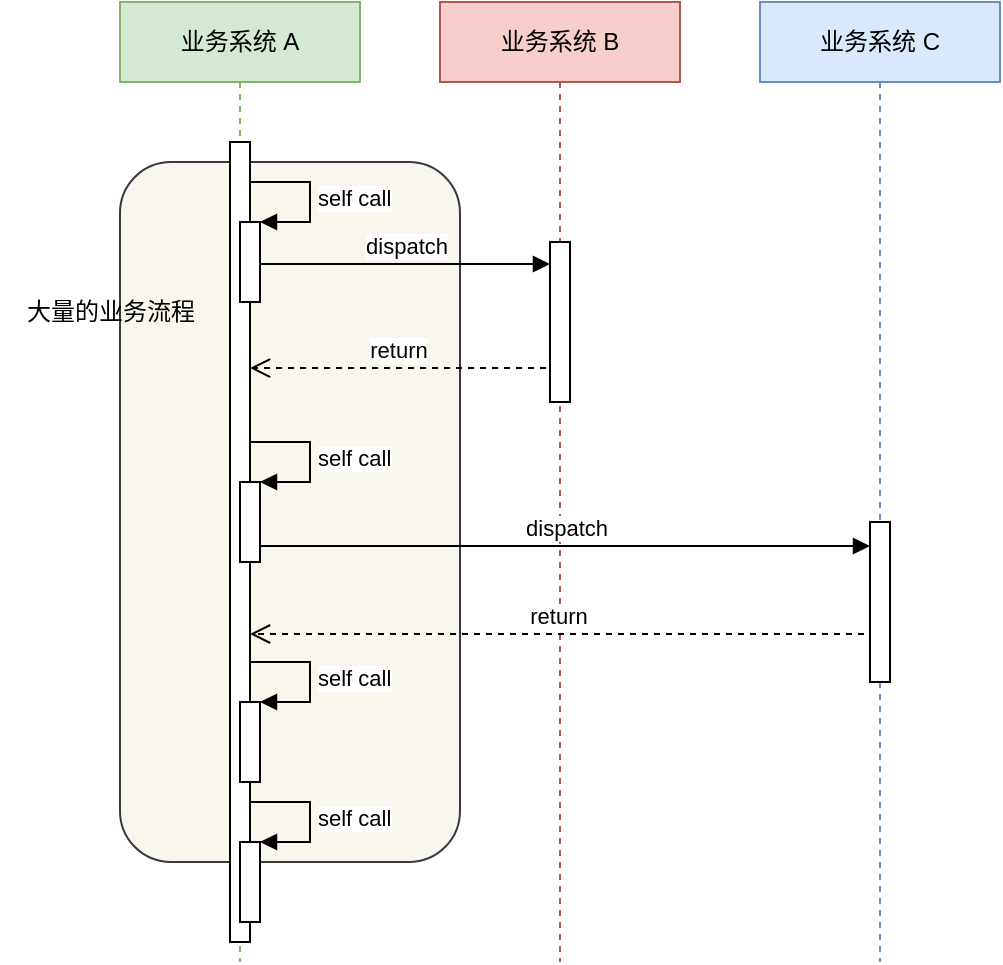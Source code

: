 <mxfile version="20.2.8" type="device" pages="5"><diagram id="PNyI2rZ4qLt_qRYYWeMd" name="第 1 页"><mxGraphModel dx="1186" dy="749" grid="1" gridSize="10" guides="1" tooltips="1" connect="1" arrows="1" fold="1" page="1" pageScale="1" pageWidth="900" pageHeight="1600" math="0" shadow="0"><root><mxCell id="0"/><mxCell id="1" parent="0"/><mxCell id="AWi3yvinFuGXT0X-SLVb-20" value="" style="rounded=1;whiteSpace=wrap;html=1;fillColor=#f9f7ed;strokeColor=#36393d;" parent="1" vertex="1"><mxGeometry x="200" y="200" width="170" height="350" as="geometry"/></mxCell><mxCell id="AWi3yvinFuGXT0X-SLVb-2" value="业务系统 A" style="shape=umlLifeline;perimeter=lifelinePerimeter;whiteSpace=wrap;html=1;container=1;collapsible=0;recursiveResize=0;outlineConnect=0;fillColor=#d5e8d4;strokeColor=#82b366;" parent="1" vertex="1"><mxGeometry x="200" y="120" width="120" height="480" as="geometry"/></mxCell><mxCell id="AWi3yvinFuGXT0X-SLVb-5" value="" style="html=1;points=[];perimeter=orthogonalPerimeter;" parent="AWi3yvinFuGXT0X-SLVb-2" vertex="1"><mxGeometry x="55" y="70" width="10" height="400" as="geometry"/></mxCell><mxCell id="AWi3yvinFuGXT0X-SLVb-7" value="" style="html=1;points=[];perimeter=orthogonalPerimeter;" parent="AWi3yvinFuGXT0X-SLVb-2" vertex="1"><mxGeometry x="60" y="110" width="10" height="40" as="geometry"/></mxCell><mxCell id="AWi3yvinFuGXT0X-SLVb-8" value="self call" style="edgeStyle=orthogonalEdgeStyle;html=1;align=left;spacingLeft=2;endArrow=block;rounded=0;entryX=1;entryY=0;" parent="AWi3yvinFuGXT0X-SLVb-2" target="AWi3yvinFuGXT0X-SLVb-7" edge="1"><mxGeometry relative="1" as="geometry"><mxPoint x="65" y="90" as="sourcePoint"/><Array as="points"><mxPoint x="95" y="90"/></Array></mxGeometry></mxCell><mxCell id="AWi3yvinFuGXT0X-SLVb-9" value="" style="html=1;points=[];perimeter=orthogonalPerimeter;" parent="AWi3yvinFuGXT0X-SLVb-2" vertex="1"><mxGeometry x="60" y="240" width="10" height="40" as="geometry"/></mxCell><mxCell id="AWi3yvinFuGXT0X-SLVb-10" value="self call" style="edgeStyle=orthogonalEdgeStyle;html=1;align=left;spacingLeft=2;endArrow=block;rounded=0;entryX=1;entryY=0;" parent="AWi3yvinFuGXT0X-SLVb-2" target="AWi3yvinFuGXT0X-SLVb-9" edge="1"><mxGeometry relative="1" as="geometry"><mxPoint x="65" y="220" as="sourcePoint"/><Array as="points"><mxPoint x="95" y="220"/></Array></mxGeometry></mxCell><mxCell id="AWi3yvinFuGXT0X-SLVb-11" value="" style="html=1;points=[];perimeter=orthogonalPerimeter;" parent="AWi3yvinFuGXT0X-SLVb-2" vertex="1"><mxGeometry x="60" y="350" width="10" height="40" as="geometry"/></mxCell><mxCell id="AWi3yvinFuGXT0X-SLVb-12" value="self call" style="edgeStyle=orthogonalEdgeStyle;html=1;align=left;spacingLeft=2;endArrow=block;rounded=0;entryX=1;entryY=0;" parent="AWi3yvinFuGXT0X-SLVb-2" target="AWi3yvinFuGXT0X-SLVb-11" edge="1"><mxGeometry relative="1" as="geometry"><mxPoint x="65" y="330" as="sourcePoint"/><Array as="points"><mxPoint x="95" y="330"/></Array></mxGeometry></mxCell><mxCell id="AWi3yvinFuGXT0X-SLVb-18" value="" style="html=1;points=[];perimeter=orthogonalPerimeter;" parent="AWi3yvinFuGXT0X-SLVb-2" vertex="1"><mxGeometry x="60" y="420" width="10" height="40" as="geometry"/></mxCell><mxCell id="AWi3yvinFuGXT0X-SLVb-19" value="self call" style="edgeStyle=orthogonalEdgeStyle;html=1;align=left;spacingLeft=2;endArrow=block;rounded=0;entryX=1;entryY=0;" parent="AWi3yvinFuGXT0X-SLVb-2" target="AWi3yvinFuGXT0X-SLVb-18" edge="1"><mxGeometry relative="1" as="geometry"><mxPoint x="65" y="400" as="sourcePoint"/><Array as="points"><mxPoint x="95" y="400"/></Array></mxGeometry></mxCell><mxCell id="AWi3yvinFuGXT0X-SLVb-3" value="业务系统 B" style="shape=umlLifeline;perimeter=lifelinePerimeter;whiteSpace=wrap;html=1;container=1;collapsible=0;recursiveResize=0;outlineConnect=0;fillColor=#f8cecc;strokeColor=#b85450;" parent="1" vertex="1"><mxGeometry x="360" y="120" width="120" height="480" as="geometry"/></mxCell><mxCell id="AWi3yvinFuGXT0X-SLVb-6" value="" style="html=1;points=[];perimeter=orthogonalPerimeter;" parent="AWi3yvinFuGXT0X-SLVb-3" vertex="1"><mxGeometry x="55" y="120" width="10" height="80" as="geometry"/></mxCell><mxCell id="AWi3yvinFuGXT0X-SLVb-4" value="业务系统 C" style="shape=umlLifeline;perimeter=lifelinePerimeter;whiteSpace=wrap;html=1;container=1;collapsible=0;recursiveResize=0;outlineConnect=0;fillColor=#dae8fc;strokeColor=#6c8ebf;" parent="1" vertex="1"><mxGeometry x="520" y="120" width="120" height="480" as="geometry"/></mxCell><mxCell id="AWi3yvinFuGXT0X-SLVb-15" value="" style="html=1;points=[];perimeter=orthogonalPerimeter;" parent="AWi3yvinFuGXT0X-SLVb-4" vertex="1"><mxGeometry x="55" y="260" width="10" height="80" as="geometry"/></mxCell><mxCell id="AWi3yvinFuGXT0X-SLVb-13" value="dispatch" style="html=1;verticalAlign=bottom;endArrow=block;rounded=0;" parent="1" edge="1"><mxGeometry width="80" relative="1" as="geometry"><mxPoint x="270" y="251" as="sourcePoint"/><mxPoint x="415" y="251" as="targetPoint"/></mxGeometry></mxCell><mxCell id="AWi3yvinFuGXT0X-SLVb-14" value="return" style="html=1;verticalAlign=bottom;endArrow=open;dashed=1;endSize=8;rounded=0;exitX=-0.2;exitY=0.788;exitDx=0;exitDy=0;exitPerimeter=0;" parent="1" source="AWi3yvinFuGXT0X-SLVb-6" target="AWi3yvinFuGXT0X-SLVb-5" edge="1"><mxGeometry relative="1" as="geometry"><mxPoint x="490" y="380" as="sourcePoint"/><mxPoint x="410" y="380" as="targetPoint"/></mxGeometry></mxCell><mxCell id="AWi3yvinFuGXT0X-SLVb-16" value="dispatch" style="html=1;verticalAlign=bottom;endArrow=block;rounded=0;" parent="1" edge="1"><mxGeometry width="80" relative="1" as="geometry"><mxPoint x="270" y="392" as="sourcePoint"/><mxPoint x="575" y="392" as="targetPoint"/></mxGeometry></mxCell><mxCell id="AWi3yvinFuGXT0X-SLVb-17" value="return" style="html=1;verticalAlign=bottom;endArrow=open;dashed=1;endSize=8;rounded=0;exitX=-0.3;exitY=0.7;exitDx=0;exitDy=0;exitPerimeter=0;" parent="1" source="AWi3yvinFuGXT0X-SLVb-15" target="AWi3yvinFuGXT0X-SLVb-5" edge="1"><mxGeometry relative="1" as="geometry"><mxPoint x="490" y="410" as="sourcePoint"/><mxPoint x="410" y="410" as="targetPoint"/></mxGeometry></mxCell><mxCell id="AWi3yvinFuGXT0X-SLVb-21" value="大量的业务流程" style="text;html=1;align=center;verticalAlign=middle;resizable=0;points=[];autosize=1;strokeColor=none;fillColor=none;" parent="1" vertex="1"><mxGeometry x="140" y="260" width="110" height="30" as="geometry"/></mxCell></root></mxGraphModel></diagram><diagram id="4k05N8cGQ9qNqQsnhLWg" name="第 2 页"><mxGraphModel dx="949" dy="599" grid="0" gridSize="10" guides="1" tooltips="1" connect="1" arrows="1" fold="1" page="1" pageScale="1" pageWidth="900" pageHeight="1600" math="0" shadow="0"><root><mxCell id="0"/><mxCell id="1" parent="0"/><mxCell id="7PZicZSfJiC5FIAbsfAA-3" style="edgeStyle=orthogonalEdgeStyle;rounded=0;orthogonalLoop=1;jettySize=auto;html=1;exitX=1;exitY=0.5;exitDx=0;exitDy=0;" parent="1" source="7PZicZSfJiC5FIAbsfAA-1" target="7PZicZSfJiC5FIAbsfAA-2" edge="1"><mxGeometry relative="1" as="geometry"/></mxCell><mxCell id="7PZicZSfJiC5FIAbsfAA-1" value="链A" style="rounded=1;whiteSpace=wrap;html=1;fillColor=#d5e8d4;strokeColor=#82b366;" parent="1" vertex="1"><mxGeometry x="120" y="200" width="40" height="40" as="geometry"/></mxCell><mxCell id="7PZicZSfJiC5FIAbsfAA-5" style="edgeStyle=orthogonalEdgeStyle;rounded=0;orthogonalLoop=1;jettySize=auto;html=1;exitX=1;exitY=0.5;exitDx=0;exitDy=0;entryX=0;entryY=0.5;entryDx=0;entryDy=0;" parent="1" source="7PZicZSfJiC5FIAbsfAA-2" target="7PZicZSfJiC5FIAbsfAA-4" edge="1"><mxGeometry relative="1" as="geometry"/></mxCell><mxCell id="7PZicZSfJiC5FIAbsfAA-2" value="链B" style="rounded=1;whiteSpace=wrap;html=1;fillColor=#d5e8d4;strokeColor=#82b366;" parent="1" vertex="1"><mxGeometry x="200" y="200" width="40" height="40" as="geometry"/></mxCell><mxCell id="7PZicZSfJiC5FIAbsfAA-7" style="edgeStyle=orthogonalEdgeStyle;rounded=0;orthogonalLoop=1;jettySize=auto;html=1;exitX=1;exitY=0.5;exitDx=0;exitDy=0;" parent="1" source="7PZicZSfJiC5FIAbsfAA-4" target="7PZicZSfJiC5FIAbsfAA-6" edge="1"><mxGeometry relative="1" as="geometry"/></mxCell><mxCell id="7PZicZSfJiC5FIAbsfAA-4" value="链C" style="rounded=1;whiteSpace=wrap;html=1;fillColor=#d5e8d4;strokeColor=#82b366;" parent="1" vertex="1"><mxGeometry x="280" y="200" width="40" height="40" as="geometry"/></mxCell><mxCell id="7PZicZSfJiC5FIAbsfAA-6" value="链D" style="rounded=1;whiteSpace=wrap;html=1;fillColor=#d5e8d4;strokeColor=#82b366;" parent="1" vertex="1"><mxGeometry x="360" y="200" width="40" height="40" as="geometry"/></mxCell><mxCell id="7PZicZSfJiC5FIAbsfAA-10" style="edgeStyle=orthogonalEdgeStyle;rounded=0;orthogonalLoop=1;jettySize=auto;html=1;exitX=1;exitY=0.5;exitDx=0;exitDy=0;" parent="1" source="7PZicZSfJiC5FIAbsfAA-8" target="7PZicZSfJiC5FIAbsfAA-9" edge="1"><mxGeometry relative="1" as="geometry"/></mxCell><mxCell id="7PZicZSfJiC5FIAbsfAA-12" style="rounded=0;orthogonalLoop=1;jettySize=auto;html=1;exitX=1;exitY=0.5;exitDx=0;exitDy=0;entryX=0;entryY=0.5;entryDx=0;entryDy=0;" parent="1" source="7PZicZSfJiC5FIAbsfAA-8" target="7PZicZSfJiC5FIAbsfAA-11" edge="1"><mxGeometry relative="1" as="geometry"/></mxCell><mxCell id="7PZicZSfJiC5FIAbsfAA-8" value="树&lt;br&gt;node1" style="rounded=1;whiteSpace=wrap;html=1;fillColor=#f8cecc;strokeColor=#b85450;" parent="1" vertex="1"><mxGeometry x="120" y="280" width="40" height="40" as="geometry"/></mxCell><mxCell id="7PZicZSfJiC5FIAbsfAA-9" value="树&lt;br&gt;node2" style="rounded=1;whiteSpace=wrap;html=1;fillColor=#f8cecc;strokeColor=#b85450;" parent="1" vertex="1"><mxGeometry x="200" y="280" width="40" height="40" as="geometry"/></mxCell><mxCell id="7PZicZSfJiC5FIAbsfAA-15" style="edgeStyle=none;rounded=0;orthogonalLoop=1;jettySize=auto;html=1;exitX=1;exitY=0.5;exitDx=0;exitDy=0;entryX=0;entryY=0.5;entryDx=0;entryDy=0;" parent="1" source="7PZicZSfJiC5FIAbsfAA-11" target="7PZicZSfJiC5FIAbsfAA-13" edge="1"><mxGeometry relative="1" as="geometry"/></mxCell><mxCell id="7PZicZSfJiC5FIAbsfAA-16" style="edgeStyle=none;rounded=0;orthogonalLoop=1;jettySize=auto;html=1;exitX=1;exitY=0.5;exitDx=0;exitDy=0;entryX=0;entryY=0.5;entryDx=0;entryDy=0;" parent="1" source="7PZicZSfJiC5FIAbsfAA-11" target="7PZicZSfJiC5FIAbsfAA-14" edge="1"><mxGeometry relative="1" as="geometry"/></mxCell><mxCell id="7PZicZSfJiC5FIAbsfAA-11" value="树&lt;br&gt;node3" style="rounded=1;whiteSpace=wrap;html=1;fillColor=#f8cecc;strokeColor=#b85450;" parent="1" vertex="1"><mxGeometry x="200" y="400" width="40" height="40" as="geometry"/></mxCell><mxCell id="7PZicZSfJiC5FIAbsfAA-19" style="edgeStyle=none;rounded=0;orthogonalLoop=1;jettySize=auto;html=1;exitX=1;exitY=0.5;exitDx=0;exitDy=0;entryX=0;entryY=0.5;entryDx=0;entryDy=0;" parent="1" source="7PZicZSfJiC5FIAbsfAA-13" target="7PZicZSfJiC5FIAbsfAA-17" edge="1"><mxGeometry relative="1" as="geometry"/></mxCell><mxCell id="7PZicZSfJiC5FIAbsfAA-20" style="edgeStyle=none;rounded=0;orthogonalLoop=1;jettySize=auto;html=1;exitX=1;exitY=0.5;exitDx=0;exitDy=0;entryX=0;entryY=0.5;entryDx=0;entryDy=0;" parent="1" source="7PZicZSfJiC5FIAbsfAA-13" target="7PZicZSfJiC5FIAbsfAA-18" edge="1"><mxGeometry relative="1" as="geometry"/></mxCell><mxCell id="7PZicZSfJiC5FIAbsfAA-13" value="树&lt;br&gt;node4" style="rounded=1;whiteSpace=wrap;html=1;fillColor=#f8cecc;strokeColor=#b85450;" parent="1" vertex="1"><mxGeometry x="280" y="360" width="40" height="40" as="geometry"/></mxCell><mxCell id="7PZicZSfJiC5FIAbsfAA-14" value="树&lt;br&gt;node5" style="rounded=1;whiteSpace=wrap;html=1;fillColor=#f8cecc;strokeColor=#b85450;" parent="1" vertex="1"><mxGeometry x="280" y="440" width="40" height="40" as="geometry"/></mxCell><mxCell id="7PZicZSfJiC5FIAbsfAA-17" value="树&lt;br&gt;node6" style="rounded=1;whiteSpace=wrap;html=1;fillColor=#f8cecc;strokeColor=#b85450;" parent="1" vertex="1"><mxGeometry x="360" y="320" width="40" height="40" as="geometry"/></mxCell><mxCell id="7PZicZSfJiC5FIAbsfAA-18" value="树&lt;br&gt;node7" style="rounded=1;whiteSpace=wrap;html=1;fillColor=#f8cecc;strokeColor=#b85450;" parent="1" vertex="1"><mxGeometry x="360" y="400" width="40" height="40" as="geometry"/></mxCell><mxCell id="g8PgfQ8gtWeJ2rgKYli1-1" value="" style="shape=crossbar;whiteSpace=wrap;html=1;rounded=1;direction=south;" vertex="1" parent="1"><mxGeometry x="100" y="280" width="10" height="200" as="geometry"/></mxCell><mxCell id="g8PgfQ8gtWeJ2rgKYli1-2" value="两种&lt;br&gt;实现&lt;br&gt;手段" style="text;html=1;align=center;verticalAlign=middle;resizable=0;points=[];autosize=1;strokeColor=none;fillColor=none;" vertex="1" parent="1"><mxGeometry x="60" y="350" width="50" height="60" as="geometry"/></mxCell></root></mxGraphModel></diagram><diagram id="qr5OLFPH9UPg4FU8CDwi" name="责任链"><mxGraphModel dx="949" dy="599" grid="0" gridSize="10" guides="1" tooltips="1" connect="1" arrows="1" fold="1" page="1" pageScale="1" pageWidth="900" pageHeight="1600" math="0" shadow="0"><root><mxCell id="0"/><mxCell id="1" parent="0"/><mxCell id="LT31DCWMTk6OOSdOOE7J-4" style="edgeStyle=orthogonalEdgeStyle;rounded=0;orthogonalLoop=1;jettySize=auto;html=1;exitX=0.5;exitY=0;exitDx=0;exitDy=0;entryX=0.5;entryY=1;entryDx=0;entryDy=0;" edge="1" parent="1" source="LT31DCWMTk6OOSdOOE7J-2" target="LT31DCWMTk6OOSdOOE7J-3"><mxGeometry relative="1" as="geometry"/></mxCell><mxCell id="LT31DCWMTk6OOSdOOE7J-5" value="继承" style="edgeLabel;html=1;align=center;verticalAlign=middle;resizable=0;points=[];" vertex="1" connectable="0" parent="LT31DCWMTk6OOSdOOE7J-4"><mxGeometry x="-0.05" relative="1" as="geometry"><mxPoint as="offset"/></mxGeometry></mxCell><mxCell id="LT31DCWMTk6OOSdOOE7J-2" value="ILogicChain&lt;br&gt;责任链逻辑" style="rounded=1;whiteSpace=wrap;html=1;fillColor=#d5e8d4;strokeColor=#82b366;" vertex="1" parent="1"><mxGeometry x="200" y="200" width="120" height="40" as="geometry"/></mxCell><mxCell id="LT31DCWMTk6OOSdOOE7J-3" value="ILogicChainArmory&lt;br&gt;责任链装配" style="rounded=1;whiteSpace=wrap;html=1;fillColor=#d5e8d4;strokeColor=#82b366;" vertex="1" parent="1"><mxGeometry x="200" y="120" width="120" height="40" as="geometry"/></mxCell><mxCell id="LT31DCWMTk6OOSdOOE7J-7" style="edgeStyle=orthogonalEdgeStyle;rounded=0;orthogonalLoop=1;jettySize=auto;html=1;exitX=0.5;exitY=0;exitDx=0;exitDy=0;" edge="1" parent="1" source="LT31DCWMTk6OOSdOOE7J-6" target="LT31DCWMTk6OOSdOOE7J-2"><mxGeometry relative="1" as="geometry"/></mxCell><mxCell id="LT31DCWMTk6OOSdOOE7J-8" value="实现" style="edgeLabel;html=1;align=center;verticalAlign=middle;resizable=0;points=[];" vertex="1" connectable="0" parent="LT31DCWMTk6OOSdOOE7J-7"><mxGeometry x="-0.071" y="1" relative="1" as="geometry"><mxPoint x="1" as="offset"/></mxGeometry></mxCell><mxCell id="LT31DCWMTk6OOSdOOE7J-6" value="AbstractLogicChain&lt;br&gt;抽象类" style="rounded=1;whiteSpace=wrap;html=1;fillColor=#008a00;fontColor=#ffffff;strokeColor=#005700;" vertex="1" parent="1"><mxGeometry x="200" y="280" width="120" height="40" as="geometry"/></mxCell><mxCell id="LT31DCWMTk6OOSdOOE7J-12" style="edgeStyle=orthogonalEdgeStyle;rounded=0;orthogonalLoop=1;jettySize=auto;html=1;exitX=0.5;exitY=0;exitDx=0;exitDy=0;entryX=0.5;entryY=1;entryDx=0;entryDy=0;" edge="1" parent="1" source="LT31DCWMTk6OOSdOOE7J-9" target="LT31DCWMTk6OOSdOOE7J-6"><mxGeometry relative="1" as="geometry"/></mxCell><mxCell id="LT31DCWMTk6OOSdOOE7J-15" value="继承" style="edgeLabel;html=1;align=center;verticalAlign=middle;resizable=0;points=[];" vertex="1" connectable="0" parent="LT31DCWMTk6OOSdOOE7J-12"><mxGeometry x="-0.17" relative="1" as="geometry"><mxPoint as="offset"/></mxGeometry></mxCell><mxCell id="LT31DCWMTk6OOSdOOE7J-18" style="edgeStyle=none;rounded=0;orthogonalLoop=1;jettySize=auto;html=1;exitX=1;exitY=0.5;exitDx=0;exitDy=0;" edge="1" parent="1" source="LT31DCWMTk6OOSdOOE7J-9" target="LT31DCWMTk6OOSdOOE7J-10"><mxGeometry relative="1" as="geometry"/></mxCell><mxCell id="LT31DCWMTk6OOSdOOE7J-20" value="调用" style="edgeLabel;html=1;align=center;verticalAlign=middle;resizable=0;points=[];" vertex="1" connectable="0" parent="LT31DCWMTk6OOSdOOE7J-18"><mxGeometry x="-0.13" y="-1" relative="1" as="geometry"><mxPoint as="offset"/></mxGeometry></mxCell><mxCell id="LT31DCWMTk6OOSdOOE7J-9" value="BlackListLogicChain&lt;br&gt;黑名单" style="rounded=1;whiteSpace=wrap;html=1;fillColor=#bac8d3;strokeColor=#23445d;" vertex="1" parent="1"><mxGeometry x="200" y="360" width="120" height="40" as="geometry"/></mxCell><mxCell id="LT31DCWMTk6OOSdOOE7J-13" style="rounded=0;orthogonalLoop=1;jettySize=auto;html=1;exitX=0.5;exitY=0;exitDx=0;exitDy=0;entryX=0.5;entryY=1;entryDx=0;entryDy=0;" edge="1" parent="1" source="LT31DCWMTk6OOSdOOE7J-10" target="LT31DCWMTk6OOSdOOE7J-6"><mxGeometry relative="1" as="geometry"><mxPoint x="290" y="340" as="targetPoint"/></mxGeometry></mxCell><mxCell id="LT31DCWMTk6OOSdOOE7J-16" value="继承" style="edgeLabel;html=1;align=center;verticalAlign=middle;resizable=0;points=[];" vertex="1" connectable="0" parent="LT31DCWMTk6OOSdOOE7J-13"><mxGeometry x="-0.095" y="2" relative="1" as="geometry"><mxPoint as="offset"/></mxGeometry></mxCell><mxCell id="LT31DCWMTk6OOSdOOE7J-19" style="edgeStyle=none;rounded=0;orthogonalLoop=1;jettySize=auto;html=1;exitX=1;exitY=0.5;exitDx=0;exitDy=0;" edge="1" parent="1" source="LT31DCWMTk6OOSdOOE7J-10" target="LT31DCWMTk6OOSdOOE7J-11"><mxGeometry relative="1" as="geometry"/></mxCell><mxCell id="LT31DCWMTk6OOSdOOE7J-21" value="调用" style="edgeLabel;html=1;align=center;verticalAlign=middle;resizable=0;points=[];" vertex="1" connectable="0" parent="LT31DCWMTk6OOSdOOE7J-19"><mxGeometry x="-0.33" y="-2" relative="1" as="geometry"><mxPoint y="-2" as="offset"/></mxGeometry></mxCell><mxCell id="LT31DCWMTk6OOSdOOE7J-10" value="RuleWeightLogicChain&amp;nbsp;&lt;br&gt;权重" style="rounded=1;whiteSpace=wrap;html=1;fillColor=#f9f7ed;strokeColor=#36393d;" vertex="1" parent="1"><mxGeometry x="360" y="360" width="120" height="40" as="geometry"/></mxCell><mxCell id="LT31DCWMTk6OOSdOOE7J-14" style="edgeStyle=none;rounded=0;orthogonalLoop=1;jettySize=auto;html=1;exitX=0.5;exitY=0;exitDx=0;exitDy=0;entryX=0.5;entryY=1;entryDx=0;entryDy=0;" edge="1" parent="1" source="LT31DCWMTk6OOSdOOE7J-11" target="LT31DCWMTk6OOSdOOE7J-6"><mxGeometry relative="1" as="geometry"><mxPoint x="390" y="280" as="targetPoint"/></mxGeometry></mxCell><mxCell id="LT31DCWMTk6OOSdOOE7J-17" value="继承" style="edgeLabel;html=1;align=center;verticalAlign=middle;resizable=0;points=[];" vertex="1" connectable="0" parent="LT31DCWMTk6OOSdOOE7J-14"><mxGeometry x="-0.018" y="-1" relative="1" as="geometry"><mxPoint x="17" y="4" as="offset"/></mxGeometry></mxCell><mxCell id="LT31DCWMTk6OOSdOOE7J-11" value="DefaultLogicChain&lt;br&gt;兜底" style="rounded=1;whiteSpace=wrap;html=1;fillColor=#ffcccc;strokeColor=#36393d;" vertex="1" parent="1"><mxGeometry x="520" y="360" width="120" height="40" as="geometry"/></mxCell><mxCell id="LT31DCWMTk6OOSdOOE7J-23" style="edgeStyle=none;rounded=0;orthogonalLoop=1;jettySize=auto;html=1;exitX=1;exitY=0.5;exitDx=0;exitDy=0;entryX=0;entryY=0.5;entryDx=0;entryDy=0;" edge="1" parent="1" source="LT31DCWMTk6OOSdOOE7J-22" target="LT31DCWMTk6OOSdOOE7J-9"><mxGeometry relative="1" as="geometry"/></mxCell><mxCell id="LT31DCWMTk6OOSdOOE7J-22" value="DefaultChainFactory&lt;br&gt;责任链工厂" style="rounded=1;whiteSpace=wrap;html=1;fillColor=#1ba1e2;fontColor=#ffffff;strokeColor=#006EAF;" vertex="1" parent="1"><mxGeometry x="40" y="360" width="120" height="40" as="geometry"/></mxCell><mxCell id="LT31DCWMTk6OOSdOOE7J-24" value="负责注入和装配" style="ellipse;shape=cloud;whiteSpace=wrap;html=1;fillColor=#fff2cc;strokeColor=#d6b656;" vertex="1" parent="1"><mxGeometry x="90" y="380" width="120" height="80" as="geometry"/></mxCell><mxCell id="rq8RcDJdpi9byQf33cVp-1" value="&lt;font color=&quot;#808080&quot;&gt;bugstack.cn @小傅哥&lt;/font&gt;" style="text;html=1;align=center;verticalAlign=middle;resizable=0;points=[];autosize=1;strokeColor=none;fillColor=none;fontSize=10;" vertex="1" parent="1"><mxGeometry x="523" y="400" width="114" height="24" as="geometry"/></mxCell></root></mxGraphModel></diagram><diagram id="sKmA0J3FSLclcI-JIdgB" name="规则树"><mxGraphModel dx="949" dy="599" grid="0" gridSize="10" guides="1" tooltips="1" connect="1" arrows="1" fold="1" page="1" pageScale="1" pageWidth="900" pageHeight="1600" math="0" shadow="0"><root><mxCell id="0"/><mxCell id="1" parent="0"/><mxCell id="D383Muggg2X65zFm7mJv-9" value="" style="rounded=1;whiteSpace=wrap;html=1;dashed=1;fontSize=10;fillColor=#ffff88;strokeColor=#36393d;arcSize=3;" vertex="1" parent="1"><mxGeometry x="263" y="190" width="477" height="127" as="geometry"/></mxCell><mxCell id="207WM2L9G52tCDDeB_HI-1" value="ILogicTreeNode&lt;br&gt;规则树接口" style="rounded=1;whiteSpace=wrap;html=1;fillColor=#d5e8d4;strokeColor=#82b366;" vertex="1" parent="1"><mxGeometry x="280" y="120" width="120" height="40" as="geometry"/></mxCell><mxCell id="207WM2L9G52tCDDeB_HI-3" style="edgeStyle=none;rounded=0;orthogonalLoop=1;jettySize=auto;html=1;exitX=0.5;exitY=0;exitDx=0;exitDy=0;" edge="1" parent="1" source="207WM2L9G52tCDDeB_HI-2" target="207WM2L9G52tCDDeB_HI-1"><mxGeometry relative="1" as="geometry"/></mxCell><mxCell id="dbqF5GKY2So22drTu_Pg-5" value="实现" style="edgeLabel;html=1;align=center;verticalAlign=middle;resizable=0;points=[];fontSize=10;" vertex="1" connectable="0" parent="207WM2L9G52tCDDeB_HI-3"><mxGeometry x="-0.123" y="-1" relative="1" as="geometry"><mxPoint as="offset"/></mxGeometry></mxCell><mxCell id="D383Muggg2X65zFm7mJv-3" style="edgeStyle=orthogonalEdgeStyle;rounded=0;orthogonalLoop=1;jettySize=auto;html=1;exitX=1;exitY=0.5;exitDx=0;exitDy=0;fontSize=10;fontColor=#808080;" edge="1" parent="1" source="207WM2L9G52tCDDeB_HI-2" target="207WM2L9G52tCDDeB_HI-5"><mxGeometry relative="1" as="geometry"/></mxCell><mxCell id="D383Muggg2X65zFm7mJv-5" style="edgeStyle=orthogonalEdgeStyle;rounded=0;orthogonalLoop=1;jettySize=auto;html=1;exitX=0.5;exitY=1;exitDx=0;exitDy=0;entryX=0.5;entryY=1;entryDx=0;entryDy=0;fontSize=10;fontColor=#808080;" edge="1" parent="1" source="207WM2L9G52tCDDeB_HI-2" target="207WM2L9G52tCDDeB_HI-6"><mxGeometry relative="1" as="geometry"><Array as="points"><mxPoint x="340" y="269"/><mxPoint x="660" y="269"/></Array></mxGeometry></mxCell><mxCell id="207WM2L9G52tCDDeB_HI-2" value="&lt;font style=&quot;font-size: 10px;&quot;&gt;RuleLockLogicTreeNode&lt;br&gt;次数锁&lt;br&gt;&lt;/font&gt;" style="rounded=1;whiteSpace=wrap;html=1;fillColor=#008a00;strokeColor=#005700;fontColor=#ffffff;" vertex="1" parent="1"><mxGeometry x="280" y="200" width="120" height="40" as="geometry"/></mxCell><mxCell id="207WM2L9G52tCDDeB_HI-7" style="edgeStyle=none;rounded=0;orthogonalLoop=1;jettySize=auto;html=1;exitX=0.5;exitY=0;exitDx=0;exitDy=0;entryX=0.5;entryY=1;entryDx=0;entryDy=0;fontSize=10;" edge="1" parent="1" source="207WM2L9G52tCDDeB_HI-5" target="207WM2L9G52tCDDeB_HI-1"><mxGeometry relative="1" as="geometry"/></mxCell><mxCell id="dbqF5GKY2So22drTu_Pg-6" value="实现" style="edgeLabel;html=1;align=center;verticalAlign=middle;resizable=0;points=[];fontSize=10;" vertex="1" connectable="0" parent="207WM2L9G52tCDDeB_HI-7"><mxGeometry x="-0.07" relative="1" as="geometry"><mxPoint as="offset"/></mxGeometry></mxCell><mxCell id="D383Muggg2X65zFm7mJv-6" style="edgeStyle=orthogonalEdgeStyle;rounded=0;orthogonalLoop=1;jettySize=auto;html=1;exitX=0.5;exitY=1;exitDx=0;exitDy=0;entryX=0.25;entryY=1;entryDx=0;entryDy=0;fontSize=10;fontColor=#808080;" edge="1" parent="1" source="207WM2L9G52tCDDeB_HI-5" target="207WM2L9G52tCDDeB_HI-6"><mxGeometry relative="1" as="geometry"/></mxCell><mxCell id="207WM2L9G52tCDDeB_HI-5" value="&lt;font style=&quot;font-size: 10px;&quot;&gt;RuleStockLogicTreeNode&lt;br&gt;库存扣减&lt;br&gt;&lt;/font&gt;" style="rounded=1;whiteSpace=wrap;html=1;fillColor=#008a00;strokeColor=#005700;fontColor=#ffffff;" vertex="1" parent="1"><mxGeometry x="440" y="200" width="120" height="40" as="geometry"/></mxCell><mxCell id="207WM2L9G52tCDDeB_HI-8" style="edgeStyle=none;rounded=0;orthogonalLoop=1;jettySize=auto;html=1;exitX=0.5;exitY=0;exitDx=0;exitDy=0;entryX=0.5;entryY=1;entryDx=0;entryDy=0;fontSize=10;" edge="1" parent="1" source="207WM2L9G52tCDDeB_HI-6" target="207WM2L9G52tCDDeB_HI-1"><mxGeometry relative="1" as="geometry"/></mxCell><mxCell id="dbqF5GKY2So22drTu_Pg-7" value="实现" style="edgeLabel;html=1;align=center;verticalAlign=middle;resizable=0;points=[];fontSize=10;" vertex="1" connectable="0" parent="207WM2L9G52tCDDeB_HI-8"><mxGeometry x="-0.107" relative="1" as="geometry"><mxPoint as="offset"/></mxGeometry></mxCell><mxCell id="207WM2L9G52tCDDeB_HI-6" value="&lt;font style=&quot;&quot;&gt;&lt;font style=&quot;font-size: 8px;&quot;&gt;RuleLuckAwardLogicTreeNode&lt;/font&gt;&lt;br&gt;&lt;span style=&quot;font-size: 10px;&quot;&gt;兜底奖品&lt;/span&gt;&lt;br&gt;&lt;/font&gt;" style="rounded=1;whiteSpace=wrap;html=1;fillColor=#008a00;strokeColor=#005700;fontColor=#ffffff;" vertex="1" parent="1"><mxGeometry x="600" y="200" width="120" height="40" as="geometry"/></mxCell><mxCell id="207WM2L9G52tCDDeB_HI-9" value="IDecisionTreeEngine&lt;br&gt;执行器接口" style="rounded=1;whiteSpace=wrap;html=1;fillColor=#f8cecc;strokeColor=#b85450;" vertex="1" parent="1"><mxGeometry x="120" y="120" width="120" height="40" as="geometry"/></mxCell><mxCell id="dbqF5GKY2So22drTu_Pg-2" style="edgeStyle=none;rounded=0;orthogonalLoop=1;jettySize=auto;html=1;exitX=0.5;exitY=0;exitDx=0;exitDy=0;fontSize=10;" edge="1" parent="1" source="dbqF5GKY2So22drTu_Pg-1" target="207WM2L9G52tCDDeB_HI-9"><mxGeometry relative="1" as="geometry"/></mxCell><mxCell id="dbqF5GKY2So22drTu_Pg-4" value="实现" style="edgeLabel;html=1;align=center;verticalAlign=middle;resizable=0;points=[];fontSize=10;" vertex="1" connectable="0" parent="dbqF5GKY2So22drTu_Pg-2"><mxGeometry x="-0.075" y="-2" relative="1" as="geometry"><mxPoint x="-2" y="1" as="offset"/></mxGeometry></mxCell><mxCell id="dbqF5GKY2So22drTu_Pg-8" style="edgeStyle=none;rounded=0;orthogonalLoop=1;jettySize=auto;html=1;exitX=0.5;exitY=1;exitDx=0;exitDy=0;fontSize=10;" edge="1" parent="1" source="dbqF5GKY2So22drTu_Pg-1" target="dbqF5GKY2So22drTu_Pg-3"><mxGeometry relative="1" as="geometry"/></mxCell><mxCell id="D383Muggg2X65zFm7mJv-8" style="edgeStyle=orthogonalEdgeStyle;rounded=0;orthogonalLoop=1;jettySize=auto;html=1;exitX=1;exitY=0.5;exitDx=0;exitDy=0;fontSize=10;fontColor=#808080;" edge="1" parent="1" source="dbqF5GKY2So22drTu_Pg-1" target="207WM2L9G52tCDDeB_HI-2"><mxGeometry relative="1" as="geometry"/></mxCell><mxCell id="dbqF5GKY2So22drTu_Pg-1" value="DecisionTreeEngine&lt;br&gt;执行器实现" style="rounded=1;whiteSpace=wrap;html=1;fillColor=#d80073;strokeColor=#A50040;fontColor=#ffffff;" vertex="1" parent="1"><mxGeometry x="120" y="200" width="120" height="40" as="geometry"/></mxCell><mxCell id="D383Muggg2X65zFm7mJv-7" style="edgeStyle=orthogonalEdgeStyle;rounded=0;orthogonalLoop=1;jettySize=auto;html=1;exitX=0.75;exitY=0;exitDx=0;exitDy=0;entryX=0.75;entryY=1;entryDx=0;entryDy=0;fontSize=10;fontColor=#808080;" edge="1" parent="1" source="dbqF5GKY2So22drTu_Pg-3" target="dbqF5GKY2So22drTu_Pg-1"><mxGeometry relative="1" as="geometry"/></mxCell><mxCell id="dbqF5GKY2So22drTu_Pg-3" value="DB 获取数据" style="rounded=1;whiteSpace=wrap;html=1;fillColor=#ffe6cc;strokeColor=#d79b00;" vertex="1" parent="1"><mxGeometry x="120" y="280" width="120" height="40" as="geometry"/></mxCell><mxCell id="dbqF5GKY2So22drTu_Pg-14" style="edgeStyle=none;rounded=0;orthogonalLoop=1;jettySize=auto;html=1;exitX=0.5;exitY=1;exitDx=0;exitDy=0;fontSize=10;" edge="1" parent="1" source="dbqF5GKY2So22drTu_Pg-12" target="207WM2L9G52tCDDeB_HI-9"><mxGeometry relative="1" as="geometry"/></mxCell><mxCell id="dbqF5GKY2So22drTu_Pg-15" style="edgeStyle=orthogonalEdgeStyle;rounded=0;orthogonalLoop=1;jettySize=auto;html=1;exitX=1;exitY=0.5;exitDx=0;exitDy=0;entryX=0.5;entryY=0;entryDx=0;entryDy=0;fontSize=10;" edge="1" parent="1" source="dbqF5GKY2So22drTu_Pg-12" target="207WM2L9G52tCDDeB_HI-1"><mxGeometry relative="1" as="geometry"/></mxCell><mxCell id="dbqF5GKY2So22drTu_Pg-12" value="DefaultTreeFactory&lt;br&gt;规则树工厂" style="rounded=1;whiteSpace=wrap;html=1;fillColor=#a20025;strokeColor=#6F0000;fontColor=#ffffff;" vertex="1" parent="1"><mxGeometry x="120" y="40" width="120" height="40" as="geometry"/></mxCell><mxCell id="D383Muggg2X65zFm7mJv-1" value="&lt;font color=&quot;#808080&quot;&gt;bugstack.cn @小傅哥&lt;/font&gt;" style="text;html=1;align=center;verticalAlign=middle;resizable=0;points=[];autosize=1;strokeColor=none;fillColor=none;fontSize=10;" vertex="1" parent="1"><mxGeometry x="626" y="293" width="114" height="24" as="geometry"/></mxCell><mxCell id="D383Muggg2X65zFm7mJv-10" value="&lt;font style=&quot;font-size: 12px;&quot; color=&quot;#000000&quot;&gt;这里是一个树结构，分支执行&lt;/font&gt;" style="text;html=1;align=center;verticalAlign=middle;resizable=0;points=[];autosize=1;strokeColor=none;fillColor=none;fontSize=8;fontColor=#808080;" vertex="1" parent="1"><mxGeometry x="260" y="290" width="180" height="30" as="geometry"/></mxCell></root></mxGraphModel></diagram><diagram id="5FjtcIxOshocT_9P5qsK" name="规则树"><mxGraphModel dx="949" dy="599" grid="0" gridSize="10" guides="1" tooltips="1" connect="1" arrows="1" fold="1" page="1" pageScale="1" pageWidth="900" pageHeight="1600" math="0" shadow="0"><root><mxCell id="0"/><mxCell id="1" parent="0"/><mxCell id="RTE0TWeIVUWKGOkROPdT-25" value="" style="rounded=1;whiteSpace=wrap;html=1;fontSize=10;fillColor=#f9f7ed;strokeColor=#36393d;arcSize=6;dashed=1;" vertex="1" parent="1"><mxGeometry x="190" y="420" width="320" height="230" as="geometry"/></mxCell><mxCell id="RTE0TWeIVUWKGOkROPdT-1" value="StrategyMapper&lt;br&gt;策略映射器" style="rounded=1;whiteSpace=wrap;html=1;fillColor=#d5e8d4;strokeColor=#82b366;" vertex="1" parent="1"><mxGeometry x="360" y="120" width="120" height="40" as="geometry"/></mxCell><mxCell id="RTE0TWeIVUWKGOkROPdT-2" value="StrategyHandler&lt;br&gt;策略处理器" style="rounded=1;whiteSpace=wrap;html=1;fillColor=#d5e8d4;strokeColor=#82b366;" vertex="1" parent="1"><mxGeometry x="200" y="120" width="120" height="40" as="geometry"/></mxCell><mxCell id="RTE0TWeIVUWKGOkROPdT-4" style="rounded=0;orthogonalLoop=1;jettySize=auto;html=1;exitX=0.5;exitY=0;exitDx=0;exitDy=0;entryX=0.5;entryY=1;entryDx=0;entryDy=0;fontSize=10;" edge="1" parent="1" source="RTE0TWeIVUWKGOkROPdT-3" target="RTE0TWeIVUWKGOkROPdT-1"><mxGeometry relative="1" as="geometry"/></mxCell><mxCell id="RTE0TWeIVUWKGOkROPdT-6" value="实现" style="edgeLabel;html=1;align=center;verticalAlign=middle;resizable=0;points=[];fontSize=10;" vertex="1" connectable="0" parent="RTE0TWeIVUWKGOkROPdT-4"><mxGeometry x="-0.04" y="-1" relative="1" as="geometry"><mxPoint as="offset"/></mxGeometry></mxCell><mxCell id="RTE0TWeIVUWKGOkROPdT-5" style="edgeStyle=none;rounded=0;orthogonalLoop=1;jettySize=auto;html=1;exitX=0.5;exitY=0;exitDx=0;exitDy=0;fontSize=10;entryX=0.5;entryY=1;entryDx=0;entryDy=0;" edge="1" parent="1" source="RTE0TWeIVUWKGOkROPdT-3" target="RTE0TWeIVUWKGOkROPdT-2"><mxGeometry relative="1" as="geometry"/></mxCell><mxCell id="RTE0TWeIVUWKGOkROPdT-7" value="实现" style="edgeLabel;html=1;align=center;verticalAlign=middle;resizable=0;points=[];fontSize=10;" vertex="1" connectable="0" parent="RTE0TWeIVUWKGOkROPdT-5"><mxGeometry x="-0.06" y="-1" relative="1" as="geometry"><mxPoint y="-2" as="offset"/></mxGeometry></mxCell><mxCell id="RTE0TWeIVUWKGOkROPdT-3" value="AbstractStrategyRouter&lt;br&gt;路由抽象类" style="rounded=1;whiteSpace=wrap;html=1;fillColor=#008a00;strokeColor=#005700;fontColor=#ffffff;" vertex="1" parent="1"><mxGeometry x="200" y="200" width="280" height="40" as="geometry"/></mxCell><mxCell id="RTE0TWeIVUWKGOkROPdT-21" style="edgeStyle=orthogonalEdgeStyle;rounded=0;orthogonalLoop=1;jettySize=auto;html=1;exitX=1;exitY=0.5;exitDx=0;exitDy=0;entryX=1;entryY=0.5;entryDx=0;entryDy=0;fontSize=10;" edge="1" parent="1" source="RTE0TWeIVUWKGOkROPdT-8" target="RTE0TWeIVUWKGOkROPdT-1"><mxGeometry relative="1" as="geometry"/></mxCell><mxCell id="RTE0TWeIVUWKGOkROPdT-8" value="MemberLevel0Node&lt;br&gt;1级别判断" style="rounded=1;whiteSpace=wrap;html=1;fillColor=#1ba1e2;strokeColor=#006EAF;fontColor=#ffffff;" vertex="1" parent="1"><mxGeometry x="360" y="440" width="120" height="40" as="geometry"/></mxCell><mxCell id="RTE0TWeIVUWKGOkROPdT-22" style="edgeStyle=orthogonalEdgeStyle;rounded=0;orthogonalLoop=1;jettySize=auto;html=1;exitX=1;exitY=0.5;exitDx=0;exitDy=0;entryX=1;entryY=0.5;entryDx=0;entryDy=0;fontSize=10;" edge="1" parent="1" source="RTE0TWeIVUWKGOkROPdT-9" target="RTE0TWeIVUWKGOkROPdT-1"><mxGeometry relative="1" as="geometry"/></mxCell><mxCell id="RTE0TWeIVUWKGOkROPdT-9" value="MemberLevel1Node&lt;br&gt;2级别判断" style="rounded=1;whiteSpace=wrap;html=1;fillColor=#1ba1e2;strokeColor=#006EAF;fontColor=#ffffff;" vertex="1" parent="1"><mxGeometry x="360" y="520" width="120" height="40" as="geometry"/></mxCell><mxCell id="RTE0TWeIVUWKGOkROPdT-18" style="edgeStyle=none;rounded=0;orthogonalLoop=1;jettySize=auto;html=1;exitX=1;exitY=0.5;exitDx=0;exitDy=0;entryX=0;entryY=0.5;entryDx=0;entryDy=0;fontSize=10;" edge="1" parent="1" source="RTE0TWeIVUWKGOkROPdT-10" target="RTE0TWeIVUWKGOkROPdT-8"><mxGeometry relative="1" as="geometry"/></mxCell><mxCell id="RTE0TWeIVUWKGOkROPdT-19" style="edgeStyle=none;rounded=0;orthogonalLoop=1;jettySize=auto;html=1;exitX=1;exitY=0.5;exitDx=0;exitDy=0;entryX=0;entryY=0.5;entryDx=0;entryDy=0;fontSize=10;" edge="1" parent="1" source="RTE0TWeIVUWKGOkROPdT-10" target="RTE0TWeIVUWKGOkROPdT-9"><mxGeometry relative="1" as="geometry"/></mxCell><mxCell id="RTE0TWeIVUWKGOkROPdT-20" style="edgeStyle=none;rounded=0;orthogonalLoop=1;jettySize=auto;html=1;exitX=1;exitY=0.5;exitDx=0;exitDy=0;entryX=0;entryY=0.5;entryDx=0;entryDy=0;fontSize=10;" edge="1" parent="1" source="RTE0TWeIVUWKGOkROPdT-10" target="RTE0TWeIVUWKGOkROPdT-11"><mxGeometry relative="1" as="geometry"/></mxCell><mxCell id="RTE0TWeIVUWKGOkROPdT-10" value="AccountNode&lt;br&gt;账户判断" style="rounded=1;whiteSpace=wrap;html=1;fillColor=#1ba1e2;strokeColor=#006EAF;fontColor=#ffffff;" vertex="1" parent="1"><mxGeometry x="200" y="440" width="120" height="40" as="geometry"/></mxCell><mxCell id="RTE0TWeIVUWKGOkROPdT-23" style="edgeStyle=orthogonalEdgeStyle;rounded=0;orthogonalLoop=1;jettySize=auto;html=1;exitX=1;exitY=0.5;exitDx=0;exitDy=0;entryX=1;entryY=0.5;entryDx=0;entryDy=0;fontSize=10;" edge="1" parent="1" source="RTE0TWeIVUWKGOkROPdT-11" target="RTE0TWeIVUWKGOkROPdT-1"><mxGeometry relative="1" as="geometry"/></mxCell><mxCell id="RTE0TWeIVUWKGOkROPdT-24" value="兜底结束&lt;br&gt;上下文数据封装" style="edgeLabel;html=1;align=center;verticalAlign=middle;resizable=0;points=[];fontSize=10;" vertex="1" connectable="0" parent="RTE0TWeIVUWKGOkROPdT-23"><mxGeometry x="0.265" y="3" relative="1" as="geometry"><mxPoint as="offset"/></mxGeometry></mxCell><mxCell id="RTE0TWeIVUWKGOkROPdT-11" value="MemberLevel2Node&lt;br&gt;3级别判断" style="rounded=1;whiteSpace=wrap;html=1;fillColor=#1ba1e2;strokeColor=#006EAF;fontColor=#ffffff;" vertex="1" parent="1"><mxGeometry x="360" y="600" width="120" height="40" as="geometry"/></mxCell><mxCell id="RTE0TWeIVUWKGOkROPdT-16" style="edgeStyle=none;rounded=0;orthogonalLoop=1;jettySize=auto;html=1;exitX=0.5;exitY=1;exitDx=0;exitDy=0;fontSize=10;" edge="1" parent="1" source="RTE0TWeIVUWKGOkROPdT-12" target="RTE0TWeIVUWKGOkROPdT-13"><mxGeometry relative="1" as="geometry"/></mxCell><mxCell id="RTE0TWeIVUWKGOkROPdT-12" value="RootNode&lt;br&gt;根节点" style="rounded=1;whiteSpace=wrap;html=1;fillColor=#1ba1e2;strokeColor=#006EAF;fontColor=#ffffff;" vertex="1" parent="1"><mxGeometry x="200" y="280" width="120" height="40" as="geometry"/></mxCell><mxCell id="RTE0TWeIVUWKGOkROPdT-17" style="edgeStyle=none;rounded=0;orthogonalLoop=1;jettySize=auto;html=1;exitX=0.5;exitY=1;exitDx=0;exitDy=0;entryX=0.5;entryY=0;entryDx=0;entryDy=0;fontSize=10;" edge="1" parent="1" source="RTE0TWeIVUWKGOkROPdT-13" target="RTE0TWeIVUWKGOkROPdT-10"><mxGeometry relative="1" as="geometry"/></mxCell><mxCell id="RTE0TWeIVUWKGOkROPdT-13" value="SwitchRoot&lt;br&gt;开关节点" style="rounded=1;whiteSpace=wrap;html=1;fillColor=#1ba1e2;strokeColor=#006EAF;fontColor=#ffffff;" vertex="1" parent="1"><mxGeometry x="200" y="360" width="120" height="40" as="geometry"/></mxCell><mxCell id="RTE0TWeIVUWKGOkROPdT-26" value="在代码中决定下一个流程&lt;br&gt;也就是策略映射器接口实现" style="text;html=1;align=center;verticalAlign=middle;resizable=0;points=[];autosize=1;strokeColor=none;fillColor=none;fontSize=10;" vertex="1" parent="1"><mxGeometry x="190" y="610" width="140" height="40" as="geometry"/></mxCell><mxCell id="ORplgSQT1HIPZ_5n585k-1" value="&lt;font color=&quot;#808080&quot;&gt;bugstack.cn @小傅哥&lt;/font&gt;" style="text;html=1;align=center;verticalAlign=middle;resizable=0;points=[];autosize=1;strokeColor=none;fillColor=none;fontSize=10;" vertex="1" parent="1"><mxGeometry x="393" y="396" width="114" height="24" as="geometry"/></mxCell></root></mxGraphModel></diagram></mxfile>